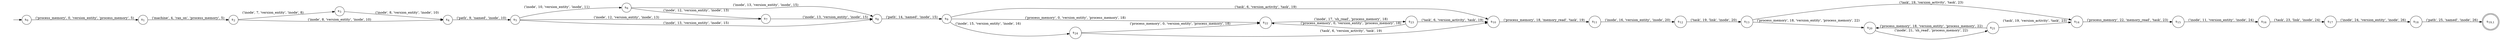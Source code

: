digraph DFA {
    rankdir = LR;
    I [style = invis];
    I -> S0;
    S0 [label = <s<sub>0</sub>>, shape = circle];
    S1 [label = <s<sub>1</sub>>, shape = circle];
    S2 [label = <s<sub>2</sub>>, shape = circle];
    S3 [label = <s<sub>3</sub>>, shape = circle];
    S4 [label = <s<sub>4</sub>>, shape = circle];
    S5 [label = <s<sub>5</sub>>, shape = circle];
    S6 [label = <s<sub>6</sub>>, shape = circle];
    S7 [label = <s<sub>7</sub>>, shape = circle];
    S8 [label = <s<sub>8</sub>>, shape = circle];
    S9 [label = <s<sub>9</sub>>, shape = circle];
    S10 [label = <s<sub>10</sub>>, shape = circle];
    S11 [label = <s<sub>11</sub>>, shape = circle];
    S12 [label = <s<sub>12</sub>>, shape = circle];
    S13 [label = <s<sub>13</sub>>, shape = circle];
    S14 [label = <s<sub>14</sub>>, shape = circle];
    S15 [label = <s<sub>15</sub>>, shape = circle];
    S16 [label = <s<sub>16</sub>>, shape = circle];
    S17 [label = <s<sub>17</sub>>, shape = circle];
    S18 [label = <s<sub>18</sub>>, shape = circle];
    S19 [label = <s<sub>19,1</sub>>, shape = circle, peripheries = 2];
    S18 -> S19 [label = "('path', 25, 'named', 'inode', 26)"];
    S17 -> S18 [label = "('inode', 24, 'version_entity', 'inode', 26)"];
    S16 -> S17 [label = "('task', 23, 'link', 'inode', 24)"];
    S15 -> S16 [label = "('inode', 11, 'version_entity', 'inode', 24)"];
    S14 -> S15 [label = "('process_memory', 22, 'memory_read', 'task', 23)"];
    S13 -> S14 [label = "('task', 19, 'version_activity', 'task', 23)"];
    S20 [label = <s<sub>20</sub>>, shape = circle];
    S21 [label = <s<sub>21</sub>>, shape = circle];
    S21 -> S14 [label = "('task', 19, 'version_activity', 'task', 23)"];
    S21 -> S20 [label = "('process_memory', 18, 'version_entity', 'process_memory', 22)"];
    S20 -> S21 [label = "('inode', 21, 'sh_read', 'process_memory', 22)"];
    S13 -> S20 [label = "('process_memory', 18, 'version_entity', 'process_memory', 22)"];
    S12 -> S13 [label = "('task', 19, 'link', 'inode', 20)"];
    S11 -> S12 [label = "('inode', 16, 'version_entity', 'inode', 20)"];
    S10 -> S11 [label = "('process_memory', 18, 'memory_read', 'task', 19)"];
    S9 -> S10 [label = "('task', 6, 'version_activity', 'task', 19)"];
    S22 [label = <s<sub>22</sub>>, shape = circle];
    S23 [label = <s<sub>23</sub>>, shape = circle];
    S23 -> S10 [label = "('task', 6, 'version_activity', 'task', 19)"];
    S23 -> S22 [label = "('process_memory', 0, 'version_entity', 'process_memory', 18)"];
    S22 -> S23 [label = "('inode', 17, 'sh_read', 'process_memory', 18)"];
    S9 -> S22 [label = "('process_memory', 0, 'version_entity', 'process_memory', 18)"];
    S24 [label = <s<sub>24</sub>>, shape = circle];
    S24 -> S10 [label = "('task', 6, 'version_activity', 'task', 19)"];
    S24 -> S22 [label = "('process_memory', 0, 'version_entity', 'process_memory', 18)"];
    S9 -> S24 [label = "('inode', 15, 'version_entity', 'inode', 16)"];
    S8 -> S9 [label = "('path', 14, 'named', 'inode', 15)"];
    S7 -> S8 [label = "('inode', 13, 'version_entity', 'inode', 15)"];
    S6 -> S7 [label = "('inode', 12, 'version_entity', 'inode', 13)"];
    S6 -> S8 [label = "('inode', 13, 'version_entity', 'inode', 15)"];
    S5 -> S6 [label = "('inode', 10, 'version_entity', 'inode', 11)"];
    S5 -> S7 [label = "('inode', 12, 'version_entity', 'inode', 13)"];
    S5 -> S8 [label = "('inode', 13, 'version_entity', 'inode', 15)"];
    S4 -> S5 [label = "('path', 9, 'named', 'inode', 10)"];
    S3 -> S4 [label = "('inode', 8, 'version_entity', 'inode', 10)"];
    S2 -> S3 [label = "('inode', 7, 'version_entity', 'inode', 8)"];
    S2 -> S4 [label = "('inode', 8, 'version_entity', 'inode', 10)"];
    S1 -> S2 [label = "('machine', 4, 'ran_on', 'process_memory', 5)"];
    S0 -> S1 [label = "('process_memory', 0, 'version_entity', 'process_memory', 5)"];
}
